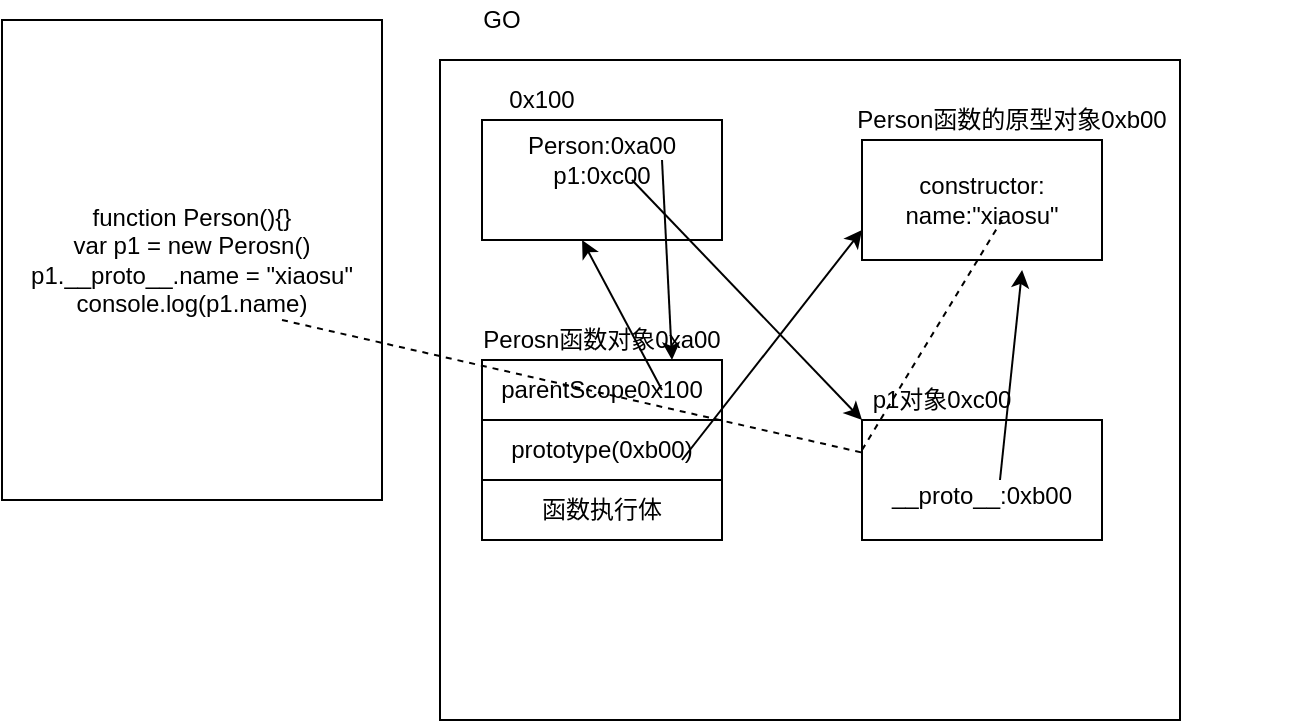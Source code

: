<mxfile>
    <diagram id="sy1F6044rRyn9GasuQuS" name="第 1 页">
        <mxGraphModel dx="763" dy="527" grid="1" gridSize="10" guides="1" tooltips="1" connect="1" arrows="1" fold="1" page="1" pageScale="1" pageWidth="827" pageHeight="1169" math="0" shadow="0">
            <root>
                <mxCell id="0"/>
                <mxCell id="1" parent="0"/>
                <mxCell id="2" value="" style="rounded=0;whiteSpace=wrap;html=1;" vertex="1" parent="1">
                    <mxGeometry x="229" y="150" width="370" height="330" as="geometry"/>
                </mxCell>
                <mxCell id="4" value="GO" style="text;html=1;strokeColor=none;fillColor=none;align=center;verticalAlign=middle;whiteSpace=wrap;rounded=0;" vertex="1" parent="1">
                    <mxGeometry x="240" y="120" width="40" height="20" as="geometry"/>
                </mxCell>
                <mxCell id="5" value="" style="rounded=0;whiteSpace=wrap;html=1;" vertex="1" parent="1">
                    <mxGeometry x="250" y="180" width="120" height="60" as="geometry"/>
                </mxCell>
                <mxCell id="6" value="Person:0xa00&lt;br&gt;p1:0xc00" style="text;html=1;strokeColor=none;fillColor=none;align=center;verticalAlign=middle;whiteSpace=wrap;rounded=0;" vertex="1" parent="1">
                    <mxGeometry x="290" y="190" width="40" height="20" as="geometry"/>
                </mxCell>
                <mxCell id="7" value="function Person(){}&lt;br&gt;var p1 = new Perosn()&lt;br&gt;p1.__proto__.name = &quot;xiaosu&quot;&lt;br&gt;console.log(p1.name)" style="rounded=0;whiteSpace=wrap;html=1;" vertex="1" parent="1">
                    <mxGeometry x="10" y="130" width="190" height="240" as="geometry"/>
                </mxCell>
                <mxCell id="8" value="" style="rounded=0;whiteSpace=wrap;html=1;" vertex="1" parent="1">
                    <mxGeometry x="250" y="300" width="120" height="90" as="geometry"/>
                </mxCell>
                <mxCell id="9" value="Perosn函数对象0xa00" style="text;html=1;strokeColor=none;fillColor=none;align=center;verticalAlign=middle;whiteSpace=wrap;rounded=0;" vertex="1" parent="1">
                    <mxGeometry x="240" y="280" width="140" height="20" as="geometry"/>
                </mxCell>
                <mxCell id="11" value="" style="endArrow=classic;html=1;entryX=0.75;entryY=1;entryDx=0;entryDy=0;" edge="1" parent="1" target="9">
                    <mxGeometry width="50" height="50" relative="1" as="geometry">
                        <mxPoint x="340" y="200" as="sourcePoint"/>
                        <mxPoint x="390" y="150" as="targetPoint"/>
                    </mxGeometry>
                </mxCell>
                <mxCell id="13" value="parentScope0x100" style="rounded=0;whiteSpace=wrap;html=1;" vertex="1" parent="1">
                    <mxGeometry x="250" y="300" width="120" height="30" as="geometry"/>
                </mxCell>
                <mxCell id="14" value="函数执行体" style="rounded=0;whiteSpace=wrap;html=1;" vertex="1" parent="1">
                    <mxGeometry x="250" y="360" width="120" height="30" as="geometry"/>
                </mxCell>
                <mxCell id="15" value="prototype(0xb00)" style="rounded=0;whiteSpace=wrap;html=1;" vertex="1" parent="1">
                    <mxGeometry x="250" y="330" width="120" height="30" as="geometry"/>
                </mxCell>
                <mxCell id="16" value="constructor:&lt;br&gt;name:&quot;xiaosu&quot;" style="rounded=0;whiteSpace=wrap;html=1;" vertex="1" parent="1">
                    <mxGeometry x="440" y="190" width="120" height="60" as="geometry"/>
                </mxCell>
                <mxCell id="17" value="Person函数的原型对象0xb00" style="text;html=1;strokeColor=none;fillColor=none;align=center;verticalAlign=middle;whiteSpace=wrap;rounded=0;" vertex="1" parent="1">
                    <mxGeometry x="370" y="170" width="290" height="20" as="geometry"/>
                </mxCell>
                <mxCell id="19" value="0x100" style="text;html=1;strokeColor=none;fillColor=none;align=center;verticalAlign=middle;whiteSpace=wrap;rounded=0;" vertex="1" parent="1">
                    <mxGeometry x="260" y="160" width="40" height="20" as="geometry"/>
                </mxCell>
                <mxCell id="22" value="" style="endArrow=classic;html=1;entryX=0.417;entryY=1;entryDx=0;entryDy=0;entryPerimeter=0;" edge="1" parent="1" target="5">
                    <mxGeometry width="50" height="50" relative="1" as="geometry">
                        <mxPoint x="340" y="315" as="sourcePoint"/>
                        <mxPoint x="390" y="265" as="targetPoint"/>
                    </mxGeometry>
                </mxCell>
                <mxCell id="23" value="" style="endArrow=classic;html=1;entryX=0;entryY=0.75;entryDx=0;entryDy=0;" edge="1" parent="1" target="16">
                    <mxGeometry width="50" height="50" relative="1" as="geometry">
                        <mxPoint x="350" y="350" as="sourcePoint"/>
                        <mxPoint x="400" y="300" as="targetPoint"/>
                    </mxGeometry>
                </mxCell>
                <mxCell id="24" value="&lt;br&gt;__proto__:0xb00" style="rounded=0;whiteSpace=wrap;html=1;" vertex="1" parent="1">
                    <mxGeometry x="440" y="330" width="120" height="60" as="geometry"/>
                </mxCell>
                <mxCell id="25" value="p1对象0xc00" style="text;html=1;strokeColor=none;fillColor=none;align=center;verticalAlign=middle;whiteSpace=wrap;rounded=0;" vertex="1" parent="1">
                    <mxGeometry x="440" y="310" width="80" height="20" as="geometry"/>
                </mxCell>
                <mxCell id="26" value="" style="endArrow=classic;html=1;entryX=0;entryY=1;entryDx=0;entryDy=0;" edge="1" parent="1" target="25">
                    <mxGeometry width="50" height="50" relative="1" as="geometry">
                        <mxPoint x="325" y="210" as="sourcePoint"/>
                        <mxPoint x="330" y="310" as="targetPoint"/>
                    </mxGeometry>
                </mxCell>
                <mxCell id="27" value="" style="endArrow=classic;html=1;entryX=0.667;entryY=1.083;entryDx=0;entryDy=0;entryPerimeter=0;" edge="1" parent="1" target="16">
                    <mxGeometry width="50" height="50" relative="1" as="geometry">
                        <mxPoint x="509" y="360" as="sourcePoint"/>
                        <mxPoint x="599" y="245" as="targetPoint"/>
                    </mxGeometry>
                </mxCell>
                <mxCell id="30" value="" style="endArrow=none;dashed=1;html=1;" edge="1" parent="1" target="24">
                    <mxGeometry width="50" height="50" relative="1" as="geometry">
                        <mxPoint x="150" y="280" as="sourcePoint"/>
                        <mxPoint x="200" y="230" as="targetPoint"/>
                    </mxGeometry>
                </mxCell>
                <mxCell id="31" value="" style="endArrow=none;dashed=1;html=1;exitX=0;exitY=0.25;exitDx=0;exitDy=0;" edge="1" parent="1" source="24">
                    <mxGeometry width="50" height="50" relative="1" as="geometry">
                        <mxPoint x="460" y="280" as="sourcePoint"/>
                        <mxPoint x="510" y="230" as="targetPoint"/>
                    </mxGeometry>
                </mxCell>
            </root>
        </mxGraphModel>
    </diagram>
</mxfile>